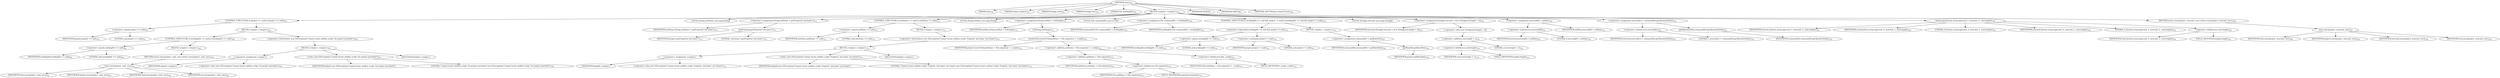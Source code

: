 digraph "exec" {  
"1460" [label = <(METHOD,exec)<SUB>701</SUB>> ]
"141" [label = <(PARAM,this)<SUB>701</SUB>> ]
"1461" [label = <(PARAM,Project project)<SUB>701</SUB>> ]
"1462" [label = <(PARAM,String[] cmd)<SUB>701</SUB>> ]
"1463" [label = <(PARAM,String[] env)<SUB>701</SUB>> ]
"1464" [label = <(PARAM,File workingDir)<SUB>701</SUB>> ]
"1465" [label = <(BLOCK,&lt;empty&gt;,&lt;empty&gt;)<SUB>702</SUB>> ]
"1466" [label = <(CONTROL_STRUCTURE,if (project == null),if (project == null))<SUB>703</SUB>> ]
"1467" [label = <(&lt;operator&gt;.equals,project == null)<SUB>703</SUB>> ]
"1468" [label = <(IDENTIFIER,project,project == null)<SUB>703</SUB>> ]
"1469" [label = <(LITERAL,null,project == null)<SUB>703</SUB>> ]
"1470" [label = <(BLOCK,&lt;empty&gt;,&lt;empty&gt;)<SUB>703</SUB>> ]
"1471" [label = <(CONTROL_STRUCTURE,if (workingDir == null),if (workingDir == null))<SUB>704</SUB>> ]
"1472" [label = <(&lt;operator&gt;.equals,workingDir == null)<SUB>704</SUB>> ]
"1473" [label = <(IDENTIFIER,workingDir,workingDir == null)<SUB>704</SUB>> ]
"1474" [label = <(LITERAL,null,workingDir == null)<SUB>704</SUB>> ]
"1475" [label = <(BLOCK,&lt;empty&gt;,&lt;empty&gt;)<SUB>704</SUB>> ]
"1476" [label = <(RETURN,return exec(project, cmd, env);,return exec(project, cmd, env);)<SUB>705</SUB>> ]
"1477" [label = <(exec,exec(project, cmd, env))<SUB>705</SUB>> ]
"140" [label = <(IDENTIFIER,this,exec(project, cmd, env))<SUB>705</SUB>> ]
"1478" [label = <(IDENTIFIER,project,exec(project, cmd, env))<SUB>705</SUB>> ]
"1479" [label = <(IDENTIFIER,cmd,exec(project, cmd, env))<SUB>705</SUB>> ]
"1480" [label = <(IDENTIFIER,env,exec(project, cmd, env))<SUB>705</SUB>> ]
"1481" [label = <(&lt;operator&gt;.throw,throw new IOException(&quot;Cannot locate antRun script: No project provided&quot;);)<SUB>707</SUB>> ]
"1482" [label = <(BLOCK,&lt;empty&gt;,&lt;empty&gt;)<SUB>707</SUB>> ]
"1483" [label = <(&lt;operator&gt;.assignment,&lt;empty&gt;)> ]
"1484" [label = <(IDENTIFIER,$obj25,&lt;empty&gt;)> ]
"1485" [label = <(&lt;operator&gt;.alloc,new IOException(&quot;Cannot locate antRun script: No project provided&quot;))<SUB>707</SUB>> ]
"1486" [label = <(&lt;init&gt;,new IOException(&quot;Cannot locate antRun script: No project provided&quot;))<SUB>707</SUB>> ]
"1487" [label = <(IDENTIFIER,$obj25,new IOException(&quot;Cannot locate antRun script: No project provided&quot;))> ]
"1488" [label = <(LITERAL,&quot;Cannot locate antRun script: No project provided&quot;,new IOException(&quot;Cannot locate antRun script: No project provided&quot;))<SUB>707</SUB>> ]
"1489" [label = <(IDENTIFIER,$obj25,&lt;empty&gt;)> ]
"1490" [label = <(LOCAL,String antHome: java.lang.String)> ]
"1491" [label = <(&lt;operator&gt;.assignment,String antHome = getProperty(&quot;ant.home&quot;))<SUB>711</SUB>> ]
"1492" [label = <(IDENTIFIER,antHome,String antHome = getProperty(&quot;ant.home&quot;))<SUB>711</SUB>> ]
"1493" [label = <(getProperty,getProperty(&quot;ant.home&quot;))<SUB>711</SUB>> ]
"1494" [label = <(IDENTIFIER,project,getProperty(&quot;ant.home&quot;))<SUB>711</SUB>> ]
"1495" [label = <(LITERAL,&quot;ant.home&quot;,getProperty(&quot;ant.home&quot;))<SUB>711</SUB>> ]
"1496" [label = <(CONTROL_STRUCTURE,if (antHome == null),if (antHome == null))<SUB>712</SUB>> ]
"1497" [label = <(&lt;operator&gt;.equals,antHome == null)<SUB>712</SUB>> ]
"1498" [label = <(IDENTIFIER,antHome,antHome == null)<SUB>712</SUB>> ]
"1499" [label = <(LITERAL,null,antHome == null)<SUB>712</SUB>> ]
"1500" [label = <(BLOCK,&lt;empty&gt;,&lt;empty&gt;)<SUB>712</SUB>> ]
"1501" [label = <(&lt;operator&gt;.throw,throw new IOException(&quot;Cannot locate antRun script: Property 'ant.home' not found&quot;);)<SUB>713</SUB>> ]
"1502" [label = <(BLOCK,&lt;empty&gt;,&lt;empty&gt;)<SUB>713</SUB>> ]
"1503" [label = <(&lt;operator&gt;.assignment,&lt;empty&gt;)> ]
"1504" [label = <(IDENTIFIER,$obj26,&lt;empty&gt;)> ]
"1505" [label = <(&lt;operator&gt;.alloc,new IOException(&quot;Cannot locate antRun script: Property 'ant.home' not found&quot;))<SUB>713</SUB>> ]
"1506" [label = <(&lt;init&gt;,new IOException(&quot;Cannot locate antRun script: Property 'ant.home' not found&quot;))<SUB>713</SUB>> ]
"1507" [label = <(IDENTIFIER,$obj26,new IOException(&quot;Cannot locate antRun script: Property 'ant.home' not found&quot;))> ]
"1508" [label = <(LITERAL,&quot;Cannot locate antRun script: Property 'ant.home' not found&quot;,new IOException(&quot;Cannot locate antRun script: Property 'ant.home' not found&quot;))<SUB>713</SUB>> ]
"1509" [label = <(IDENTIFIER,$obj26,&lt;empty&gt;)> ]
"1510" [label = <(LOCAL,String antRun: java.lang.String)> ]
"1511" [label = <(&lt;operator&gt;.assignment,String antRun = toString())<SUB>715</SUB>> ]
"1512" [label = <(IDENTIFIER,antRun,String antRun = toString())<SUB>715</SUB>> ]
"1513" [label = <(toString,toString())<SUB>715</SUB>> ]
"1514" [label = <(resolveFile,resolveFile(antHome + File.separator + _script))<SUB>715</SUB>> ]
"1515" [label = <(IDENTIFIER,project,resolveFile(antHome + File.separator + _script))<SUB>715</SUB>> ]
"1516" [label = <(&lt;operator&gt;.addition,antHome + File.separator + _script)<SUB>715</SUB>> ]
"1517" [label = <(&lt;operator&gt;.addition,antHome + File.separator)<SUB>715</SUB>> ]
"1518" [label = <(IDENTIFIER,antHome,antHome + File.separator)<SUB>715</SUB>> ]
"1519" [label = <(&lt;operator&gt;.fieldAccess,File.separator)<SUB>715</SUB>> ]
"1520" [label = <(IDENTIFIER,File,antHome + File.separator)<SUB>715</SUB>> ]
"1521" [label = <(FIELD_IDENTIFIER,separator,separator)<SUB>715</SUB>> ]
"1522" [label = <(&lt;operator&gt;.fieldAccess,this._script)<SUB>715</SUB>> ]
"1523" [label = <(IDENTIFIER,this,antHome + File.separator + _script)<SUB>715</SUB>> ]
"1524" [label = <(FIELD_IDENTIFIER,_script,_script)<SUB>715</SUB>> ]
"1525" [label = <(LOCAL,File commandDir: java.io.File)> ]
"1526" [label = <(&lt;operator&gt;.assignment,File commandDir = workingDir)<SUB>718</SUB>> ]
"1527" [label = <(IDENTIFIER,commandDir,File commandDir = workingDir)<SUB>718</SUB>> ]
"1528" [label = <(IDENTIFIER,workingDir,File commandDir = workingDir)<SUB>718</SUB>> ]
"1529" [label = <(CONTROL_STRUCTURE,if (workingDir == null &amp;&amp; project != null),if (workingDir == null &amp;&amp; project != null))<SUB>719</SUB>> ]
"1530" [label = <(&lt;operator&gt;.logicalAnd,workingDir == null &amp;&amp; project != null)<SUB>719</SUB>> ]
"1531" [label = <(&lt;operator&gt;.equals,workingDir == null)<SUB>719</SUB>> ]
"1532" [label = <(IDENTIFIER,workingDir,workingDir == null)<SUB>719</SUB>> ]
"1533" [label = <(LITERAL,null,workingDir == null)<SUB>719</SUB>> ]
"1534" [label = <(&lt;operator&gt;.notEquals,project != null)<SUB>719</SUB>> ]
"1535" [label = <(IDENTIFIER,project,project != null)<SUB>719</SUB>> ]
"1536" [label = <(LITERAL,null,project != null)<SUB>719</SUB>> ]
"1537" [label = <(BLOCK,&lt;empty&gt;,&lt;empty&gt;)<SUB>719</SUB>> ]
"1538" [label = <(&lt;operator&gt;.assignment,commandDir = getBaseDir())<SUB>720</SUB>> ]
"1539" [label = <(IDENTIFIER,commandDir,commandDir = getBaseDir())<SUB>720</SUB>> ]
"1540" [label = <(getBaseDir,getBaseDir())<SUB>720</SUB>> ]
"1541" [label = <(IDENTIFIER,project,getBaseDir())<SUB>720</SUB>> ]
"1542" [label = <(LOCAL,String[] newcmd: java.lang.String[])> ]
"1543" [label = <(&lt;operator&gt;.assignment,String[] newcmd = new String[cmd.length + 2])<SUB>723</SUB>> ]
"1544" [label = <(IDENTIFIER,newcmd,String[] newcmd = new String[cmd.length + 2])<SUB>723</SUB>> ]
"1545" [label = <(&lt;operator&gt;.alloc,new String[cmd.length + 2])> ]
"1546" [label = <(&lt;operator&gt;.addition,cmd.length + 2)<SUB>723</SUB>> ]
"1547" [label = <(&lt;operator&gt;.fieldAccess,cmd.length)<SUB>723</SUB>> ]
"1548" [label = <(IDENTIFIER,cmd,cmd.length + 2)<SUB>723</SUB>> ]
"1549" [label = <(FIELD_IDENTIFIER,length,length)<SUB>723</SUB>> ]
"1550" [label = <(LITERAL,2,cmd.length + 2)<SUB>723</SUB>> ]
"1551" [label = <(&lt;operator&gt;.assignment,newcmd[0] = antRun)<SUB>724</SUB>> ]
"1552" [label = <(&lt;operator&gt;.indexAccess,newcmd[0])<SUB>724</SUB>> ]
"1553" [label = <(IDENTIFIER,newcmd,newcmd[0] = antRun)<SUB>724</SUB>> ]
"1554" [label = <(LITERAL,0,newcmd[0] = antRun)<SUB>724</SUB>> ]
"1555" [label = <(IDENTIFIER,antRun,newcmd[0] = antRun)<SUB>724</SUB>> ]
"1556" [label = <(&lt;operator&gt;.assignment,newcmd[1] = commandDir.getAbsolutePath())<SUB>725</SUB>> ]
"1557" [label = <(&lt;operator&gt;.indexAccess,newcmd[1])<SUB>725</SUB>> ]
"1558" [label = <(IDENTIFIER,newcmd,newcmd[1] = commandDir.getAbsolutePath())<SUB>725</SUB>> ]
"1559" [label = <(LITERAL,1,newcmd[1] = commandDir.getAbsolutePath())<SUB>725</SUB>> ]
"1560" [label = <(getAbsolutePath,commandDir.getAbsolutePath())<SUB>725</SUB>> ]
"1561" [label = <(IDENTIFIER,commandDir,commandDir.getAbsolutePath())<SUB>725</SUB>> ]
"1562" [label = <(arraycopy,System.arraycopy(cmd, 0, newcmd, 2, cmd.length))<SUB>726</SUB>> ]
"1563" [label = <(IDENTIFIER,System,System.arraycopy(cmd, 0, newcmd, 2, cmd.length))<SUB>726</SUB>> ]
"1564" [label = <(IDENTIFIER,cmd,System.arraycopy(cmd, 0, newcmd, 2, cmd.length))<SUB>726</SUB>> ]
"1565" [label = <(LITERAL,0,System.arraycopy(cmd, 0, newcmd, 2, cmd.length))<SUB>726</SUB>> ]
"1566" [label = <(IDENTIFIER,newcmd,System.arraycopy(cmd, 0, newcmd, 2, cmd.length))<SUB>726</SUB>> ]
"1567" [label = <(LITERAL,2,System.arraycopy(cmd, 0, newcmd, 2, cmd.length))<SUB>726</SUB>> ]
"1568" [label = <(&lt;operator&gt;.fieldAccess,cmd.length)<SUB>726</SUB>> ]
"1569" [label = <(IDENTIFIER,cmd,System.arraycopy(cmd, 0, newcmd, 2, cmd.length))<SUB>726</SUB>> ]
"1570" [label = <(FIELD_IDENTIFIER,length,length)<SUB>726</SUB>> ]
"1571" [label = <(RETURN,return exec(project, newcmd, env);,return exec(project, newcmd, env);)<SUB>728</SUB>> ]
"1572" [label = <(exec,exec(project, newcmd, env))<SUB>728</SUB>> ]
"142" [label = <(IDENTIFIER,this,exec(project, newcmd, env))<SUB>728</SUB>> ]
"1573" [label = <(IDENTIFIER,project,exec(project, newcmd, env))<SUB>728</SUB>> ]
"1574" [label = <(IDENTIFIER,newcmd,exec(project, newcmd, env))<SUB>728</SUB>> ]
"1575" [label = <(IDENTIFIER,env,exec(project, newcmd, env))<SUB>728</SUB>> ]
"1576" [label = <(MODIFIER,PUBLIC)> ]
"1577" [label = <(MODIFIER,VIRTUAL)> ]
"1578" [label = <(METHOD_RETURN,java.lang.Process)<SUB>701</SUB>> ]
  "1460" -> "141" 
  "1460" -> "1461" 
  "1460" -> "1462" 
  "1460" -> "1463" 
  "1460" -> "1464" 
  "1460" -> "1465" 
  "1460" -> "1576" 
  "1460" -> "1577" 
  "1460" -> "1578" 
  "1465" -> "1466" 
  "1465" -> "1490" 
  "1465" -> "1491" 
  "1465" -> "1496" 
  "1465" -> "1510" 
  "1465" -> "1511" 
  "1465" -> "1525" 
  "1465" -> "1526" 
  "1465" -> "1529" 
  "1465" -> "1542" 
  "1465" -> "1543" 
  "1465" -> "1551" 
  "1465" -> "1556" 
  "1465" -> "1562" 
  "1465" -> "1571" 
  "1466" -> "1467" 
  "1466" -> "1470" 
  "1467" -> "1468" 
  "1467" -> "1469" 
  "1470" -> "1471" 
  "1470" -> "1481" 
  "1471" -> "1472" 
  "1471" -> "1475" 
  "1472" -> "1473" 
  "1472" -> "1474" 
  "1475" -> "1476" 
  "1476" -> "1477" 
  "1477" -> "140" 
  "1477" -> "1478" 
  "1477" -> "1479" 
  "1477" -> "1480" 
  "1481" -> "1482" 
  "1482" -> "1483" 
  "1482" -> "1486" 
  "1482" -> "1489" 
  "1483" -> "1484" 
  "1483" -> "1485" 
  "1486" -> "1487" 
  "1486" -> "1488" 
  "1491" -> "1492" 
  "1491" -> "1493" 
  "1493" -> "1494" 
  "1493" -> "1495" 
  "1496" -> "1497" 
  "1496" -> "1500" 
  "1497" -> "1498" 
  "1497" -> "1499" 
  "1500" -> "1501" 
  "1501" -> "1502" 
  "1502" -> "1503" 
  "1502" -> "1506" 
  "1502" -> "1509" 
  "1503" -> "1504" 
  "1503" -> "1505" 
  "1506" -> "1507" 
  "1506" -> "1508" 
  "1511" -> "1512" 
  "1511" -> "1513" 
  "1513" -> "1514" 
  "1514" -> "1515" 
  "1514" -> "1516" 
  "1516" -> "1517" 
  "1516" -> "1522" 
  "1517" -> "1518" 
  "1517" -> "1519" 
  "1519" -> "1520" 
  "1519" -> "1521" 
  "1522" -> "1523" 
  "1522" -> "1524" 
  "1526" -> "1527" 
  "1526" -> "1528" 
  "1529" -> "1530" 
  "1529" -> "1537" 
  "1530" -> "1531" 
  "1530" -> "1534" 
  "1531" -> "1532" 
  "1531" -> "1533" 
  "1534" -> "1535" 
  "1534" -> "1536" 
  "1537" -> "1538" 
  "1538" -> "1539" 
  "1538" -> "1540" 
  "1540" -> "1541" 
  "1543" -> "1544" 
  "1543" -> "1545" 
  "1545" -> "1546" 
  "1546" -> "1547" 
  "1546" -> "1550" 
  "1547" -> "1548" 
  "1547" -> "1549" 
  "1551" -> "1552" 
  "1551" -> "1555" 
  "1552" -> "1553" 
  "1552" -> "1554" 
  "1556" -> "1557" 
  "1556" -> "1560" 
  "1557" -> "1558" 
  "1557" -> "1559" 
  "1560" -> "1561" 
  "1562" -> "1563" 
  "1562" -> "1564" 
  "1562" -> "1565" 
  "1562" -> "1566" 
  "1562" -> "1567" 
  "1562" -> "1568" 
  "1568" -> "1569" 
  "1568" -> "1570" 
  "1571" -> "1572" 
  "1572" -> "142" 
  "1572" -> "1573" 
  "1572" -> "1574" 
  "1572" -> "1575" 
}
